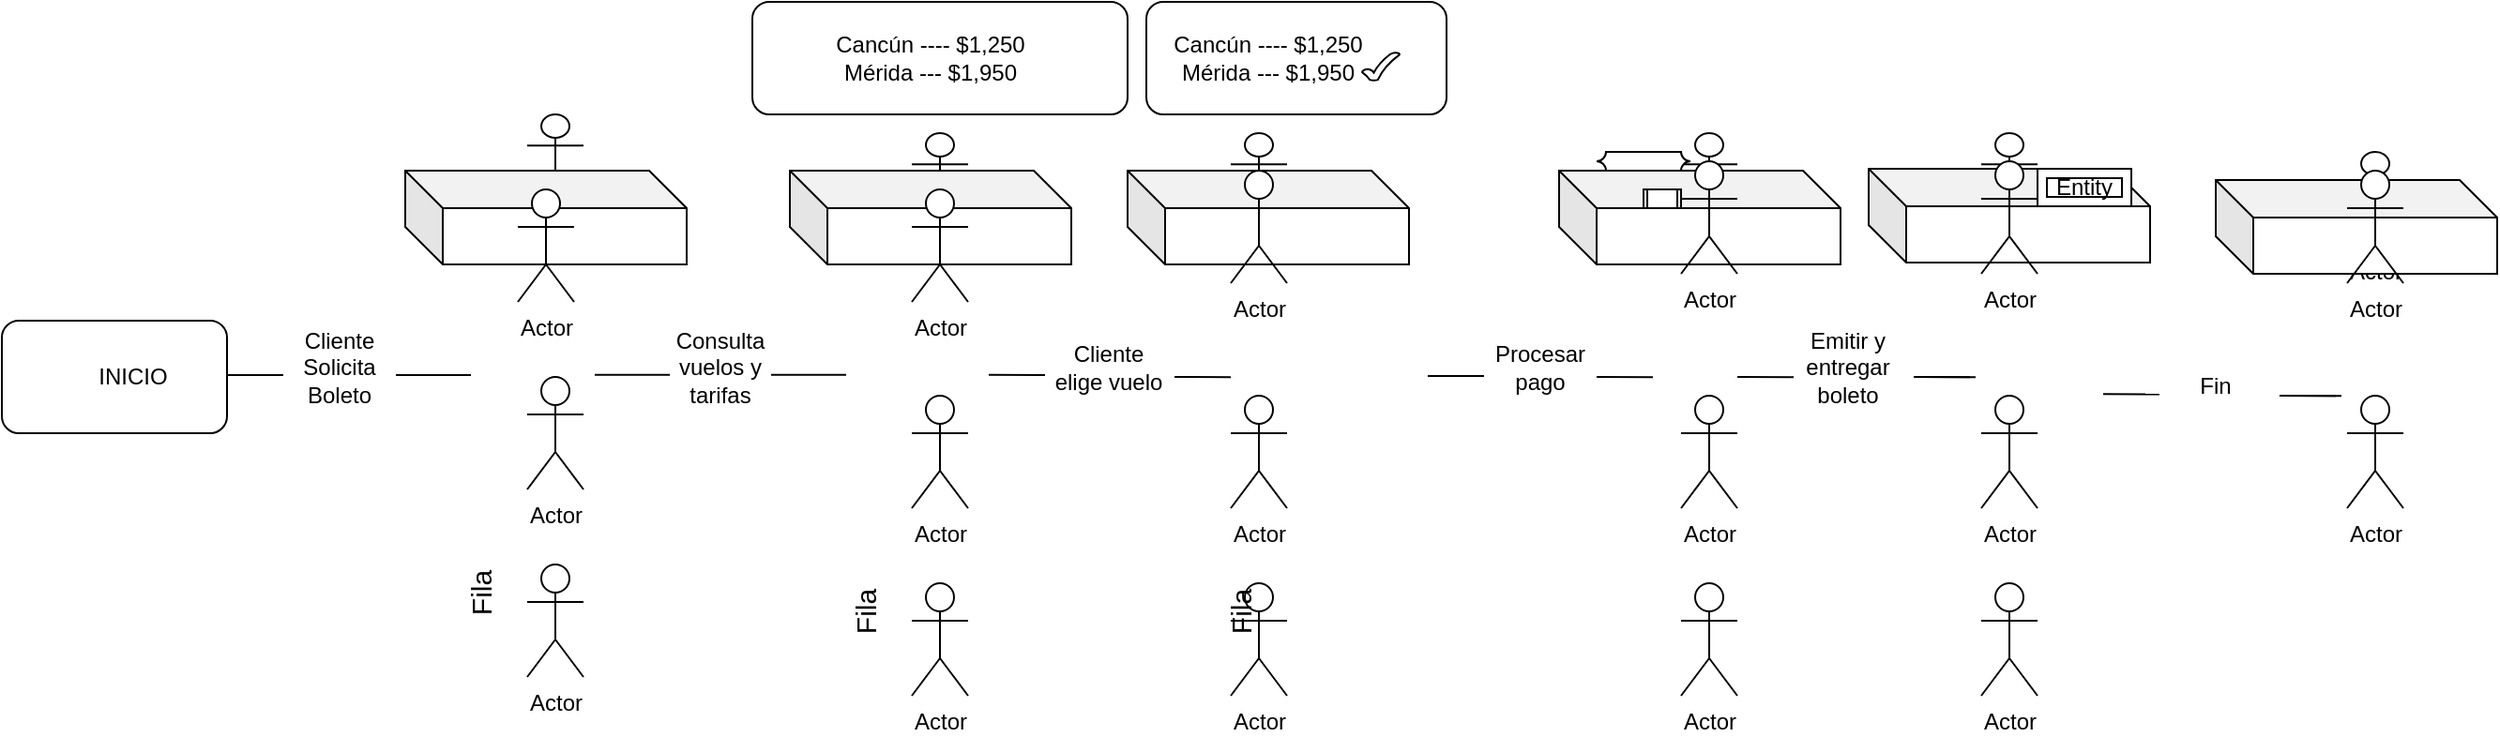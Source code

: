 <mxfile version="28.0.6">
  <diagram name="Página-1" id="GKrGgU-I88D0NQau58NY">
    <mxGraphModel dx="1603" dy="975" grid="1" gridSize="10" guides="1" tooltips="1" connect="1" arrows="1" fold="1" page="1" pageScale="2" pageWidth="827" pageHeight="1169" math="0" shadow="0">
      <root>
        <mxCell id="0" />
        <mxCell id="1" parent="0" />
        <mxCell id="Sz0KwahEqcDgCbauO3MC-66" value="Actor" style="shape=umlActor;verticalLabelPosition=bottom;verticalAlign=top;html=1;outlineConnect=0;" vertex="1" parent="1">
          <mxGeometry x="1075" y="120" width="30" height="50" as="geometry" />
        </mxCell>
        <mxCell id="Sz0KwahEqcDgCbauO3MC-71" value="" style="shape=cube;whiteSpace=wrap;html=1;boundedLbl=1;backgroundOutline=1;darkOpacity=0.05;darkOpacity2=0.1;" vertex="1" parent="1">
          <mxGeometry x="1015" y="139" width="150" height="50" as="geometry" />
        </mxCell>
        <mxCell id="Sz0KwahEqcDgCbauO3MC-3" value="" style="rounded=1;whiteSpace=wrap;html=1;" vertex="1" parent="1">
          <mxGeometry x="20" y="220" width="120" height="60" as="geometry" />
        </mxCell>
        <mxCell id="Sz0KwahEqcDgCbauO3MC-4" value="INICIO" style="text;html=1;align=center;verticalAlign=middle;whiteSpace=wrap;rounded=0;" vertex="1" parent="1">
          <mxGeometry x="60" y="235" width="60" height="30" as="geometry" />
        </mxCell>
        <mxCell id="Sz0KwahEqcDgCbauO3MC-5" value="" style="endArrow=none;html=1;rounded=0;" edge="1" parent="1">
          <mxGeometry width="50" height="50" relative="1" as="geometry">
            <mxPoint x="140" y="249" as="sourcePoint" />
            <mxPoint x="170" y="249" as="targetPoint" />
          </mxGeometry>
        </mxCell>
        <mxCell id="Sz0KwahEqcDgCbauO3MC-7" value="Actor" style="shape=umlActor;verticalLabelPosition=bottom;verticalAlign=top;html=1;outlineConnect=0;" vertex="1" parent="1">
          <mxGeometry x="300" y="250" width="30" height="60" as="geometry" />
        </mxCell>
        <mxCell id="Sz0KwahEqcDgCbauO3MC-8" value="Actor" style="shape=umlActor;verticalLabelPosition=bottom;verticalAlign=top;html=1;outlineConnect=0;" vertex="1" parent="1">
          <mxGeometry x="300" y="350" width="30" height="60" as="geometry" />
        </mxCell>
        <mxCell id="Sz0KwahEqcDgCbauO3MC-11" value="Actor" style="shape=umlActor;verticalLabelPosition=bottom;verticalAlign=top;html=1;outlineConnect=0;" vertex="1" parent="1">
          <mxGeometry x="300" y="110" width="30" height="50" as="geometry" />
        </mxCell>
        <mxCell id="Sz0KwahEqcDgCbauO3MC-18" value="Fila" style="text;html=1;align=center;verticalAlign=middle;whiteSpace=wrap;rounded=0;rotation=-90;fontSize=15;" vertex="1" parent="1">
          <mxGeometry x="235" y="345" width="80" height="40" as="geometry" />
        </mxCell>
        <mxCell id="Sz0KwahEqcDgCbauO3MC-20" value="" style="shape=cube;whiteSpace=wrap;html=1;boundedLbl=1;backgroundOutline=1;darkOpacity=0.05;darkOpacity2=0.1;" vertex="1" parent="1">
          <mxGeometry x="235" y="140" width="150" height="50" as="geometry" />
        </mxCell>
        <mxCell id="Sz0KwahEqcDgCbauO3MC-21" value="Actor" style="shape=umlActor;verticalLabelPosition=bottom;verticalAlign=top;html=1;outlineConnect=0;" vertex="1" parent="1">
          <mxGeometry x="295" y="150" width="30" height="60" as="geometry" />
        </mxCell>
        <mxCell id="Sz0KwahEqcDgCbauO3MC-22" value="Cliente Solicita Boleto" style="text;html=1;align=center;verticalAlign=middle;whiteSpace=wrap;rounded=0;" vertex="1" parent="1">
          <mxGeometry x="170" y="230" width="60" height="30" as="geometry" />
        </mxCell>
        <mxCell id="Sz0KwahEqcDgCbauO3MC-24" value="" style="endArrow=none;html=1;rounded=0;" edge="1" parent="1">
          <mxGeometry width="50" height="50" relative="1" as="geometry">
            <mxPoint x="230" y="249" as="sourcePoint" />
            <mxPoint x="270" y="249" as="targetPoint" />
          </mxGeometry>
        </mxCell>
        <mxCell id="Sz0KwahEqcDgCbauO3MC-25" value="Actor" style="shape=umlActor;verticalLabelPosition=bottom;verticalAlign=top;html=1;outlineConnect=0;" vertex="1" parent="1">
          <mxGeometry x="505" y="260" width="30" height="60" as="geometry" />
        </mxCell>
        <mxCell id="Sz0KwahEqcDgCbauO3MC-26" value="Actor" style="shape=umlActor;verticalLabelPosition=bottom;verticalAlign=top;html=1;outlineConnect=0;" vertex="1" parent="1">
          <mxGeometry x="505" y="360" width="30" height="60" as="geometry" />
        </mxCell>
        <mxCell id="Sz0KwahEqcDgCbauO3MC-27" value="Actor" style="shape=umlActor;verticalLabelPosition=bottom;verticalAlign=top;html=1;outlineConnect=0;" vertex="1" parent="1">
          <mxGeometry x="505" y="120" width="30" height="50" as="geometry" />
        </mxCell>
        <mxCell id="Sz0KwahEqcDgCbauO3MC-28" value="Fila" style="text;html=1;align=center;verticalAlign=middle;whiteSpace=wrap;rounded=0;rotation=-90;fontSize=15;" vertex="1" parent="1">
          <mxGeometry x="440" y="355" width="80" height="40" as="geometry" />
        </mxCell>
        <mxCell id="Sz0KwahEqcDgCbauO3MC-30" value="" style="shape=cube;whiteSpace=wrap;html=1;boundedLbl=1;backgroundOutline=1;darkOpacity=0.05;darkOpacity2=0.1;" vertex="1" parent="1">
          <mxGeometry x="440" y="140" width="150" height="50" as="geometry" />
        </mxCell>
        <mxCell id="Sz0KwahEqcDgCbauO3MC-31" value="Actor" style="shape=umlActor;verticalLabelPosition=bottom;verticalAlign=top;html=1;outlineConnect=0;" vertex="1" parent="1">
          <mxGeometry x="505" y="150" width="30" height="60" as="geometry" />
        </mxCell>
        <mxCell id="Sz0KwahEqcDgCbauO3MC-32" value="" style="rounded=1;whiteSpace=wrap;html=1;" vertex="1" parent="1">
          <mxGeometry x="420" y="50" width="200" height="60" as="geometry" />
        </mxCell>
        <mxCell id="Sz0KwahEqcDgCbauO3MC-33" value="Cancún ---- $1,250&lt;div&gt;Mérida --- $1,950&lt;/div&gt;" style="text;html=1;align=center;verticalAlign=middle;whiteSpace=wrap;rounded=0;" vertex="1" parent="1">
          <mxGeometry x="430" y="50" width="170" height="60" as="geometry" />
        </mxCell>
        <mxCell id="Sz0KwahEqcDgCbauO3MC-34" value="" style="endArrow=none;html=1;rounded=0;" edge="1" parent="1">
          <mxGeometry width="50" height="50" relative="1" as="geometry">
            <mxPoint x="336" y="248.89" as="sourcePoint" />
            <mxPoint x="376" y="248.89" as="targetPoint" />
          </mxGeometry>
        </mxCell>
        <mxCell id="Sz0KwahEqcDgCbauO3MC-36" value="" style="endArrow=none;html=1;rounded=0;" edge="1" parent="1">
          <mxGeometry width="50" height="50" relative="1" as="geometry">
            <mxPoint x="430" y="248.89" as="sourcePoint" />
            <mxPoint x="470" y="248.89" as="targetPoint" />
          </mxGeometry>
        </mxCell>
        <mxCell id="Sz0KwahEqcDgCbauO3MC-37" value="Consulta vuelos y tarifas" style="text;html=1;align=center;verticalAlign=middle;whiteSpace=wrap;rounded=0;" vertex="1" parent="1">
          <mxGeometry x="373" y="230" width="60" height="30" as="geometry" />
        </mxCell>
        <mxCell id="Sz0KwahEqcDgCbauO3MC-38" value="" style="endArrow=none;html=1;rounded=0;" edge="1" parent="1">
          <mxGeometry width="50" height="50" relative="1" as="geometry">
            <mxPoint x="546" y="248.89" as="sourcePoint" />
            <mxPoint x="576" y="249" as="targetPoint" />
          </mxGeometry>
        </mxCell>
        <mxCell id="Sz0KwahEqcDgCbauO3MC-39" value="Actor" style="shape=umlActor;verticalLabelPosition=bottom;verticalAlign=top;html=1;outlineConnect=0;" vertex="1" parent="1">
          <mxGeometry x="675" y="260" width="30" height="60" as="geometry" />
        </mxCell>
        <mxCell id="Sz0KwahEqcDgCbauO3MC-40" value="Actor" style="shape=umlActor;verticalLabelPosition=bottom;verticalAlign=top;html=1;outlineConnect=0;" vertex="1" parent="1">
          <mxGeometry x="675" y="360" width="30" height="60" as="geometry" />
        </mxCell>
        <mxCell id="Sz0KwahEqcDgCbauO3MC-41" value="Actor" style="shape=umlActor;verticalLabelPosition=bottom;verticalAlign=top;html=1;outlineConnect=0;" vertex="1" parent="1">
          <mxGeometry x="675" y="120" width="30" height="50" as="geometry" />
        </mxCell>
        <mxCell id="Sz0KwahEqcDgCbauO3MC-42" value="Fila" style="text;html=1;align=center;verticalAlign=middle;whiteSpace=wrap;rounded=0;rotation=-90;fontSize=15;" vertex="1" parent="1">
          <mxGeometry x="640" y="355" width="80" height="40" as="geometry" />
        </mxCell>
        <mxCell id="Sz0KwahEqcDgCbauO3MC-44" value="" style="shape=cube;whiteSpace=wrap;html=1;boundedLbl=1;backgroundOutline=1;darkOpacity=0.05;darkOpacity2=0.1;" vertex="1" parent="1">
          <mxGeometry x="620" y="140" width="150" height="50" as="geometry" />
        </mxCell>
        <mxCell id="Sz0KwahEqcDgCbauO3MC-45" value="Actor" style="shape=umlActor;verticalLabelPosition=bottom;verticalAlign=top;html=1;outlineConnect=0;" vertex="1" parent="1">
          <mxGeometry x="675" y="140" width="30" height="60" as="geometry" />
        </mxCell>
        <mxCell id="Sz0KwahEqcDgCbauO3MC-46" value="" style="endArrow=none;html=1;rounded=0;" edge="1" parent="1">
          <mxGeometry width="50" height="50" relative="1" as="geometry">
            <mxPoint x="645" y="250" as="sourcePoint" />
            <mxPoint x="675" y="250.11" as="targetPoint" />
          </mxGeometry>
        </mxCell>
        <mxCell id="Sz0KwahEqcDgCbauO3MC-47" value="Cliente elige vuelo" style="text;html=1;align=center;verticalAlign=middle;whiteSpace=wrap;rounded=0;" vertex="1" parent="1">
          <mxGeometry x="580" y="230" width="60" height="30" as="geometry" />
        </mxCell>
        <mxCell id="Sz0KwahEqcDgCbauO3MC-48" value="" style="rounded=1;whiteSpace=wrap;html=1;" vertex="1" parent="1">
          <mxGeometry x="630" y="50" width="160" height="60" as="geometry" />
        </mxCell>
        <mxCell id="Sz0KwahEqcDgCbauO3MC-49" value="Cancún ---- $1,250&lt;div&gt;Mérida --- $1,950&lt;/div&gt;" style="text;html=1;align=center;verticalAlign=middle;whiteSpace=wrap;rounded=0;" vertex="1" parent="1">
          <mxGeometry x="610" y="50" width="170" height="60" as="geometry" />
        </mxCell>
        <mxCell id="Sz0KwahEqcDgCbauO3MC-50" value="" style="verticalLabelPosition=bottom;verticalAlign=top;html=1;shape=mxgraph.basic.tick" vertex="1" parent="1">
          <mxGeometry x="745" y="77" width="20" height="15" as="geometry" />
        </mxCell>
        <mxCell id="Sz0KwahEqcDgCbauO3MC-51" value="" style="endArrow=none;html=1;rounded=0;" edge="1" parent="1">
          <mxGeometry width="50" height="50" relative="1" as="geometry">
            <mxPoint x="780" y="249.44" as="sourcePoint" />
            <mxPoint x="810" y="249.55" as="targetPoint" />
          </mxGeometry>
        </mxCell>
        <mxCell id="Sz0KwahEqcDgCbauO3MC-52" value="" style="endArrow=none;html=1;rounded=0;" edge="1" parent="1">
          <mxGeometry width="50" height="50" relative="1" as="geometry">
            <mxPoint x="870" y="250" as="sourcePoint" />
            <mxPoint x="900" y="250.11" as="targetPoint" />
          </mxGeometry>
        </mxCell>
        <mxCell id="Sz0KwahEqcDgCbauO3MC-53" value="Procesar pago" style="text;html=1;align=center;verticalAlign=middle;whiteSpace=wrap;rounded=0;" vertex="1" parent="1">
          <mxGeometry x="810" y="230" width="60" height="30" as="geometry" />
        </mxCell>
        <mxCell id="Sz0KwahEqcDgCbauO3MC-54" value="Actor" style="shape=umlActor;verticalLabelPosition=bottom;verticalAlign=top;html=1;outlineConnect=0;" vertex="1" parent="1">
          <mxGeometry x="915" y="260" width="30" height="60" as="geometry" />
        </mxCell>
        <mxCell id="Sz0KwahEqcDgCbauO3MC-55" value="Actor" style="shape=umlActor;verticalLabelPosition=bottom;verticalAlign=top;html=1;outlineConnect=0;" vertex="1" parent="1">
          <mxGeometry x="915" y="360" width="30" height="60" as="geometry" />
        </mxCell>
        <mxCell id="Sz0KwahEqcDgCbauO3MC-56" value="Actor" style="shape=umlActor;verticalLabelPosition=bottom;verticalAlign=top;html=1;outlineConnect=0;" vertex="1" parent="1">
          <mxGeometry x="915" y="120" width="30" height="50" as="geometry" />
        </mxCell>
        <mxCell id="Sz0KwahEqcDgCbauO3MC-58" value="" style="shape=cube;whiteSpace=wrap;html=1;boundedLbl=1;backgroundOutline=1;darkOpacity=0.05;darkOpacity2=0.1;" vertex="1" parent="1">
          <mxGeometry x="850" y="140" width="150" height="50" as="geometry" />
        </mxCell>
        <mxCell id="Sz0KwahEqcDgCbauO3MC-59" value="Actor" style="shape=umlActor;verticalLabelPosition=bottom;verticalAlign=top;html=1;outlineConnect=0;" vertex="1" parent="1">
          <mxGeometry x="915" y="135" width="30" height="60" as="geometry" />
        </mxCell>
        <mxCell id="Sz0KwahEqcDgCbauO3MC-60" value="" style="shape=process;whiteSpace=wrap;html=1;backgroundOutline=1;" vertex="1" parent="1">
          <mxGeometry x="895" y="150" width="20" height="10" as="geometry" />
        </mxCell>
        <mxCell id="Sz0KwahEqcDgCbauO3MC-62" value="" style="verticalLabelPosition=bottom;verticalAlign=top;html=1;shape=mxgraph.basic.plaque;dx=6;whiteSpace=wrap;" vertex="1" parent="1">
          <mxGeometry x="870" y="130" width="50" height="10" as="geometry" />
        </mxCell>
        <mxCell id="Sz0KwahEqcDgCbauO3MC-63" value="" style="endArrow=none;html=1;rounded=0;" edge="1" parent="1">
          <mxGeometry width="50" height="50" relative="1" as="geometry">
            <mxPoint x="1042" y="250" as="sourcePoint" />
            <mxPoint x="1072" y="250.11" as="targetPoint" />
          </mxGeometry>
        </mxCell>
        <mxCell id="Sz0KwahEqcDgCbauO3MC-64" value="Actor" style="shape=umlActor;verticalLabelPosition=bottom;verticalAlign=top;html=1;outlineConnect=0;" vertex="1" parent="1">
          <mxGeometry x="1075" y="260" width="30" height="60" as="geometry" />
        </mxCell>
        <mxCell id="Sz0KwahEqcDgCbauO3MC-65" value="Actor" style="shape=umlActor;verticalLabelPosition=bottom;verticalAlign=top;html=1;outlineConnect=0;" vertex="1" parent="1">
          <mxGeometry x="1075" y="360" width="30" height="60" as="geometry" />
        </mxCell>
        <mxCell id="Sz0KwahEqcDgCbauO3MC-67" value="Actor" style="shape=umlActor;verticalLabelPosition=bottom;verticalAlign=top;html=1;outlineConnect=0;" vertex="1" parent="1">
          <mxGeometry x="1075" y="135" width="30" height="60" as="geometry" />
        </mxCell>
        <mxCell id="Sz0KwahEqcDgCbauO3MC-72" value="Entity" style="shape=ext;margin=3;double=1;whiteSpace=wrap;html=1;align=center;" vertex="1" parent="1">
          <mxGeometry x="1105" y="139" width="50" height="20" as="geometry" />
        </mxCell>
        <mxCell id="Sz0KwahEqcDgCbauO3MC-73" value="Emitir y entregar boleto" style="text;html=1;align=center;verticalAlign=middle;whiteSpace=wrap;rounded=0;" vertex="1" parent="1">
          <mxGeometry x="974" y="230" width="60" height="30" as="geometry" />
        </mxCell>
        <mxCell id="Sz0KwahEqcDgCbauO3MC-74" value="" style="endArrow=none;html=1;rounded=0;" edge="1" parent="1">
          <mxGeometry width="50" height="50" relative="1" as="geometry">
            <mxPoint x="1039" y="250" as="sourcePoint" />
            <mxPoint x="1069" y="250.11" as="targetPoint" />
          </mxGeometry>
        </mxCell>
        <mxCell id="Sz0KwahEqcDgCbauO3MC-75" value="" style="endArrow=none;html=1;rounded=0;" edge="1" parent="1">
          <mxGeometry width="50" height="50" relative="1" as="geometry">
            <mxPoint x="945" y="250" as="sourcePoint" />
            <mxPoint x="975" y="250.11" as="targetPoint" />
          </mxGeometry>
        </mxCell>
        <mxCell id="Sz0KwahEqcDgCbauO3MC-76" value="Actor" style="shape=umlActor;verticalLabelPosition=bottom;verticalAlign=top;html=1;outlineConnect=0;" vertex="1" parent="1">
          <mxGeometry x="1270" y="130" width="30" height="50" as="geometry" />
        </mxCell>
        <mxCell id="Sz0KwahEqcDgCbauO3MC-77" value="" style="shape=cube;whiteSpace=wrap;html=1;boundedLbl=1;backgroundOutline=1;darkOpacity=0.05;darkOpacity2=0.1;" vertex="1" parent="1">
          <mxGeometry x="1200" y="145" width="150" height="50" as="geometry" />
        </mxCell>
        <mxCell id="Sz0KwahEqcDgCbauO3MC-78" value="" style="endArrow=none;html=1;rounded=0;" edge="1" parent="1">
          <mxGeometry width="50" height="50" relative="1" as="geometry">
            <mxPoint x="1237" y="260" as="sourcePoint" />
            <mxPoint x="1267" y="260.11" as="targetPoint" />
          </mxGeometry>
        </mxCell>
        <mxCell id="Sz0KwahEqcDgCbauO3MC-79" value="Actor" style="shape=umlActor;verticalLabelPosition=bottom;verticalAlign=top;html=1;outlineConnect=0;" vertex="1" parent="1">
          <mxGeometry x="1270" y="140" width="30" height="60" as="geometry" />
        </mxCell>
        <mxCell id="Sz0KwahEqcDgCbauO3MC-80" value="Actor" style="shape=umlActor;verticalLabelPosition=bottom;verticalAlign=top;html=1;outlineConnect=0;" vertex="1" parent="1">
          <mxGeometry x="1270" y="260" width="30" height="60" as="geometry" />
        </mxCell>
        <mxCell id="Sz0KwahEqcDgCbauO3MC-83" value="" style="endArrow=none;html=1;rounded=0;" edge="1" parent="1">
          <mxGeometry width="50" height="50" relative="1" as="geometry">
            <mxPoint x="1234" y="260" as="sourcePoint" />
            <mxPoint x="1264" y="260.11" as="targetPoint" />
          </mxGeometry>
        </mxCell>
        <mxCell id="Sz0KwahEqcDgCbauO3MC-85" value="" style="endArrow=none;html=1;rounded=0;" edge="1" parent="1">
          <mxGeometry width="50" height="50" relative="1" as="geometry">
            <mxPoint x="1140" y="259.17" as="sourcePoint" />
            <mxPoint x="1170" y="259.28" as="targetPoint" />
          </mxGeometry>
        </mxCell>
        <mxCell id="Sz0KwahEqcDgCbauO3MC-86" value="Fin" style="text;html=1;align=center;verticalAlign=middle;whiteSpace=wrap;rounded=0;" vertex="1" parent="1">
          <mxGeometry x="1170" y="240" width="60" height="30" as="geometry" />
        </mxCell>
      </root>
    </mxGraphModel>
  </diagram>
</mxfile>
